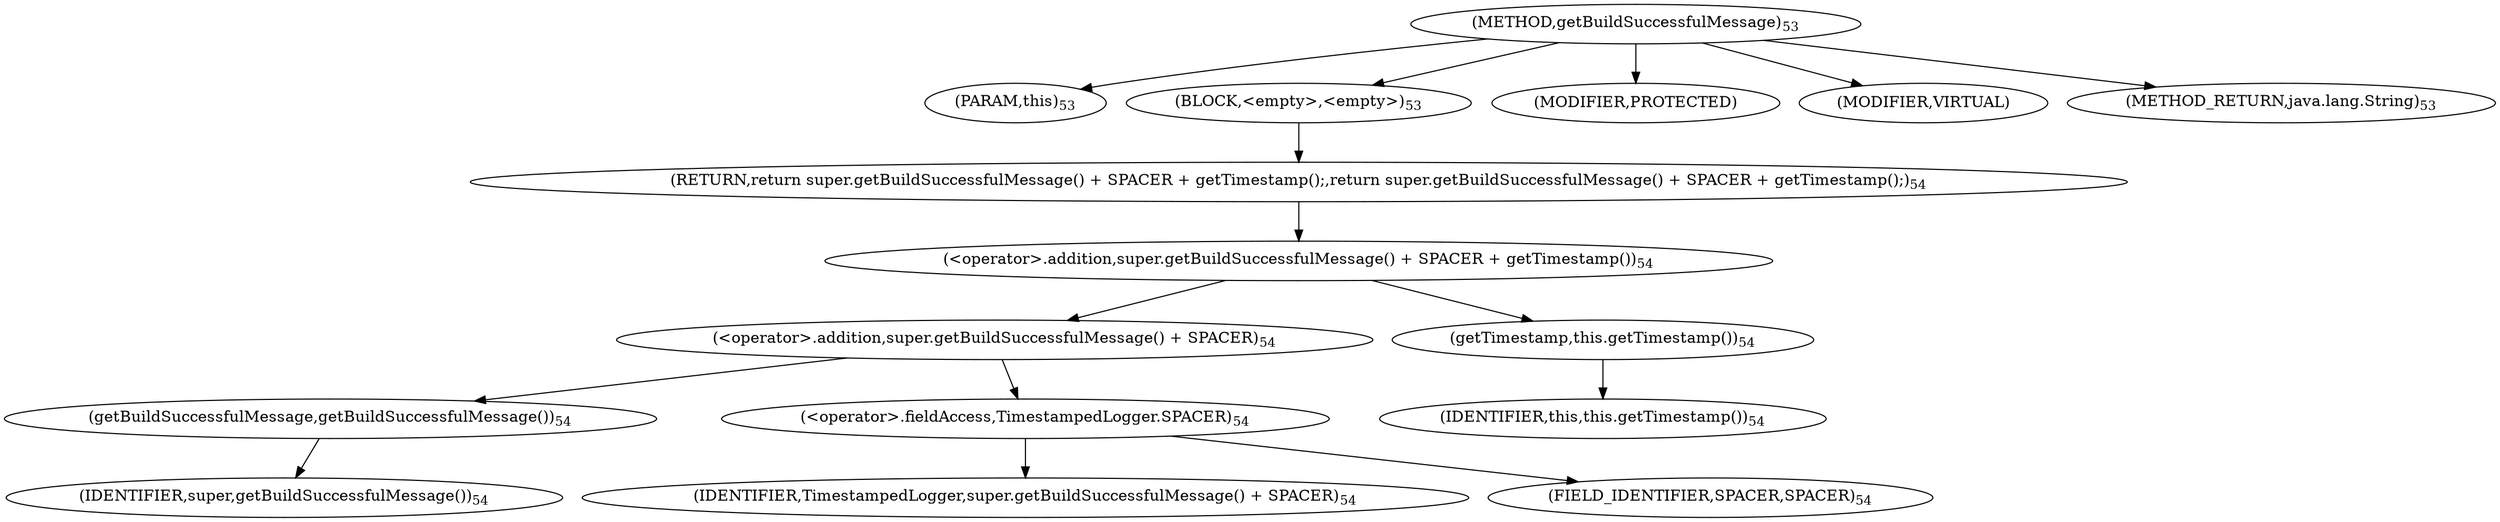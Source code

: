 digraph "getBuildSuccessfulMessage" {  
"32" [label = <(METHOD,getBuildSuccessfulMessage)<SUB>53</SUB>> ]
"6" [label = <(PARAM,this)<SUB>53</SUB>> ]
"33" [label = <(BLOCK,&lt;empty&gt;,&lt;empty&gt;)<SUB>53</SUB>> ]
"34" [label = <(RETURN,return super.getBuildSuccessfulMessage() + SPACER + getTimestamp();,return super.getBuildSuccessfulMessage() + SPACER + getTimestamp();)<SUB>54</SUB>> ]
"35" [label = <(&lt;operator&gt;.addition,super.getBuildSuccessfulMessage() + SPACER + getTimestamp())<SUB>54</SUB>> ]
"36" [label = <(&lt;operator&gt;.addition,super.getBuildSuccessfulMessage() + SPACER)<SUB>54</SUB>> ]
"37" [label = <(getBuildSuccessfulMessage,getBuildSuccessfulMessage())<SUB>54</SUB>> ]
"38" [label = <(IDENTIFIER,super,getBuildSuccessfulMessage())<SUB>54</SUB>> ]
"39" [label = <(&lt;operator&gt;.fieldAccess,TimestampedLogger.SPACER)<SUB>54</SUB>> ]
"40" [label = <(IDENTIFIER,TimestampedLogger,super.getBuildSuccessfulMessage() + SPACER)<SUB>54</SUB>> ]
"41" [label = <(FIELD_IDENTIFIER,SPACER,SPACER)<SUB>54</SUB>> ]
"42" [label = <(getTimestamp,this.getTimestamp())<SUB>54</SUB>> ]
"5" [label = <(IDENTIFIER,this,this.getTimestamp())<SUB>54</SUB>> ]
"43" [label = <(MODIFIER,PROTECTED)> ]
"44" [label = <(MODIFIER,VIRTUAL)> ]
"45" [label = <(METHOD_RETURN,java.lang.String)<SUB>53</SUB>> ]
  "32" -> "6" 
  "32" -> "33" 
  "32" -> "43" 
  "32" -> "44" 
  "32" -> "45" 
  "33" -> "34" 
  "34" -> "35" 
  "35" -> "36" 
  "35" -> "42" 
  "36" -> "37" 
  "36" -> "39" 
  "37" -> "38" 
  "39" -> "40" 
  "39" -> "41" 
  "42" -> "5" 
}
